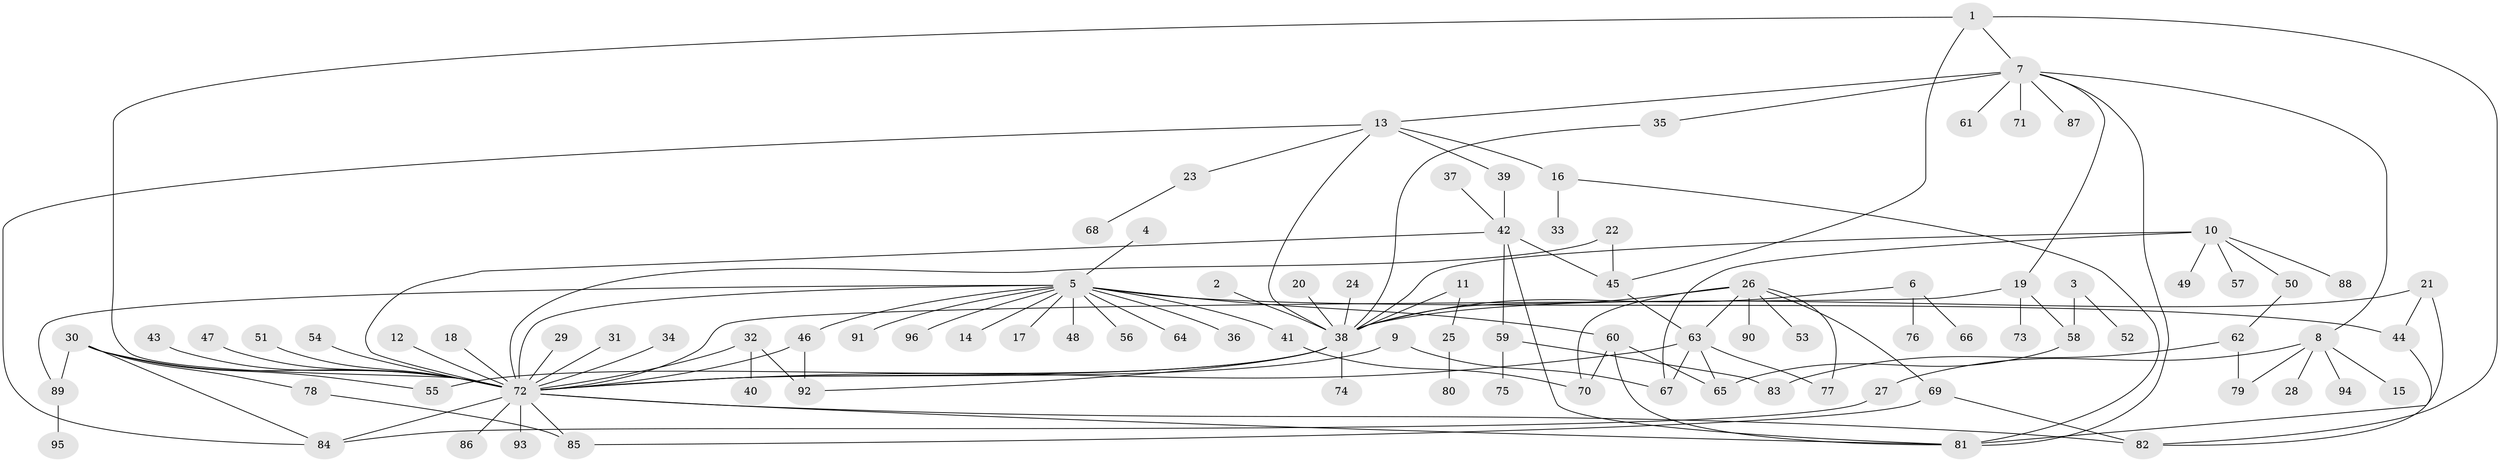 // original degree distribution, {5: 0.014705882352941176, 28: 0.007352941176470588, 15: 0.007352941176470588, 4: 0.08088235294117647, 17: 0.007352941176470588, 7: 0.029411764705882353, 1: 0.5, 3: 0.11764705882352941, 2: 0.19852941176470587, 10: 0.007352941176470588, 6: 0.029411764705882353}
// Generated by graph-tools (version 1.1) at 2025/36/03/04/25 23:36:57]
// undirected, 96 vertices, 131 edges
graph export_dot {
  node [color=gray90,style=filled];
  1;
  2;
  3;
  4;
  5;
  6;
  7;
  8;
  9;
  10;
  11;
  12;
  13;
  14;
  15;
  16;
  17;
  18;
  19;
  20;
  21;
  22;
  23;
  24;
  25;
  26;
  27;
  28;
  29;
  30;
  31;
  32;
  33;
  34;
  35;
  36;
  37;
  38;
  39;
  40;
  41;
  42;
  43;
  44;
  45;
  46;
  47;
  48;
  49;
  50;
  51;
  52;
  53;
  54;
  55;
  56;
  57;
  58;
  59;
  60;
  61;
  62;
  63;
  64;
  65;
  66;
  67;
  68;
  69;
  70;
  71;
  72;
  73;
  74;
  75;
  76;
  77;
  78;
  79;
  80;
  81;
  82;
  83;
  84;
  85;
  86;
  87;
  88;
  89;
  90;
  91;
  92;
  93;
  94;
  95;
  96;
  1 -- 7 [weight=1.0];
  1 -- 45 [weight=1.0];
  1 -- 72 [weight=1.0];
  1 -- 82 [weight=1.0];
  2 -- 38 [weight=1.0];
  3 -- 52 [weight=1.0];
  3 -- 58 [weight=1.0];
  4 -- 5 [weight=1.0];
  5 -- 14 [weight=1.0];
  5 -- 17 [weight=1.0];
  5 -- 36 [weight=1.0];
  5 -- 41 [weight=1.0];
  5 -- 44 [weight=1.0];
  5 -- 46 [weight=1.0];
  5 -- 48 [weight=1.0];
  5 -- 56 [weight=1.0];
  5 -- 60 [weight=1.0];
  5 -- 64 [weight=1.0];
  5 -- 72 [weight=1.0];
  5 -- 89 [weight=1.0];
  5 -- 91 [weight=1.0];
  5 -- 96 [weight=1.0];
  6 -- 38 [weight=1.0];
  6 -- 66 [weight=1.0];
  6 -- 76 [weight=1.0];
  7 -- 8 [weight=1.0];
  7 -- 13 [weight=1.0];
  7 -- 19 [weight=1.0];
  7 -- 35 [weight=1.0];
  7 -- 61 [weight=1.0];
  7 -- 71 [weight=1.0];
  7 -- 81 [weight=1.0];
  7 -- 87 [weight=1.0];
  8 -- 15 [weight=1.0];
  8 -- 27 [weight=1.0];
  8 -- 28 [weight=1.0];
  8 -- 79 [weight=1.0];
  8 -- 94 [weight=1.0];
  9 -- 67 [weight=1.0];
  9 -- 72 [weight=1.0];
  10 -- 38 [weight=1.0];
  10 -- 49 [weight=1.0];
  10 -- 50 [weight=1.0];
  10 -- 57 [weight=1.0];
  10 -- 67 [weight=1.0];
  10 -- 88 [weight=1.0];
  11 -- 25 [weight=1.0];
  11 -- 38 [weight=1.0];
  12 -- 72 [weight=1.0];
  13 -- 16 [weight=1.0];
  13 -- 23 [weight=1.0];
  13 -- 38 [weight=1.0];
  13 -- 39 [weight=1.0];
  13 -- 84 [weight=1.0];
  16 -- 33 [weight=1.0];
  16 -- 81 [weight=1.0];
  18 -- 72 [weight=1.0];
  19 -- 58 [weight=1.0];
  19 -- 72 [weight=1.0];
  19 -- 73 [weight=1.0];
  20 -- 38 [weight=1.0];
  21 -- 38 [weight=1.0];
  21 -- 44 [weight=1.0];
  21 -- 81 [weight=1.0];
  22 -- 45 [weight=1.0];
  22 -- 72 [weight=1.0];
  23 -- 68 [weight=1.0];
  24 -- 38 [weight=1.0];
  25 -- 80 [weight=1.0];
  26 -- 38 [weight=1.0];
  26 -- 53 [weight=1.0];
  26 -- 63 [weight=1.0];
  26 -- 69 [weight=1.0];
  26 -- 70 [weight=1.0];
  26 -- 77 [weight=1.0];
  26 -- 90 [weight=1.0];
  27 -- 84 [weight=1.0];
  29 -- 72 [weight=1.0];
  30 -- 55 [weight=1.0];
  30 -- 72 [weight=1.0];
  30 -- 78 [weight=1.0];
  30 -- 84 [weight=1.0];
  30 -- 89 [weight=1.0];
  31 -- 72 [weight=1.0];
  32 -- 40 [weight=1.0];
  32 -- 72 [weight=1.0];
  32 -- 92 [weight=1.0];
  34 -- 72 [weight=1.0];
  35 -- 38 [weight=1.0];
  37 -- 42 [weight=1.0];
  38 -- 55 [weight=1.0];
  38 -- 72 [weight=1.0];
  38 -- 74 [weight=1.0];
  38 -- 92 [weight=1.0];
  39 -- 42 [weight=1.0];
  41 -- 70 [weight=1.0];
  42 -- 45 [weight=1.0];
  42 -- 59 [weight=1.0];
  42 -- 72 [weight=1.0];
  42 -- 81 [weight=1.0];
  43 -- 72 [weight=1.0];
  44 -- 82 [weight=1.0];
  45 -- 63 [weight=1.0];
  46 -- 72 [weight=1.0];
  46 -- 92 [weight=1.0];
  47 -- 72 [weight=1.0];
  50 -- 62 [weight=1.0];
  51 -- 72 [weight=1.0];
  54 -- 72 [weight=1.0];
  58 -- 65 [weight=1.0];
  59 -- 75 [weight=1.0];
  59 -- 83 [weight=1.0];
  60 -- 65 [weight=1.0];
  60 -- 70 [weight=1.0];
  60 -- 81 [weight=1.0];
  62 -- 79 [weight=1.0];
  62 -- 83 [weight=1.0];
  63 -- 65 [weight=1.0];
  63 -- 67 [weight=1.0];
  63 -- 72 [weight=1.0];
  63 -- 77 [weight=1.0];
  69 -- 82 [weight=1.0];
  69 -- 85 [weight=1.0];
  72 -- 81 [weight=1.0];
  72 -- 82 [weight=1.0];
  72 -- 84 [weight=1.0];
  72 -- 85 [weight=1.0];
  72 -- 86 [weight=1.0];
  72 -- 93 [weight=1.0];
  78 -- 85 [weight=1.0];
  89 -- 95 [weight=1.0];
}
